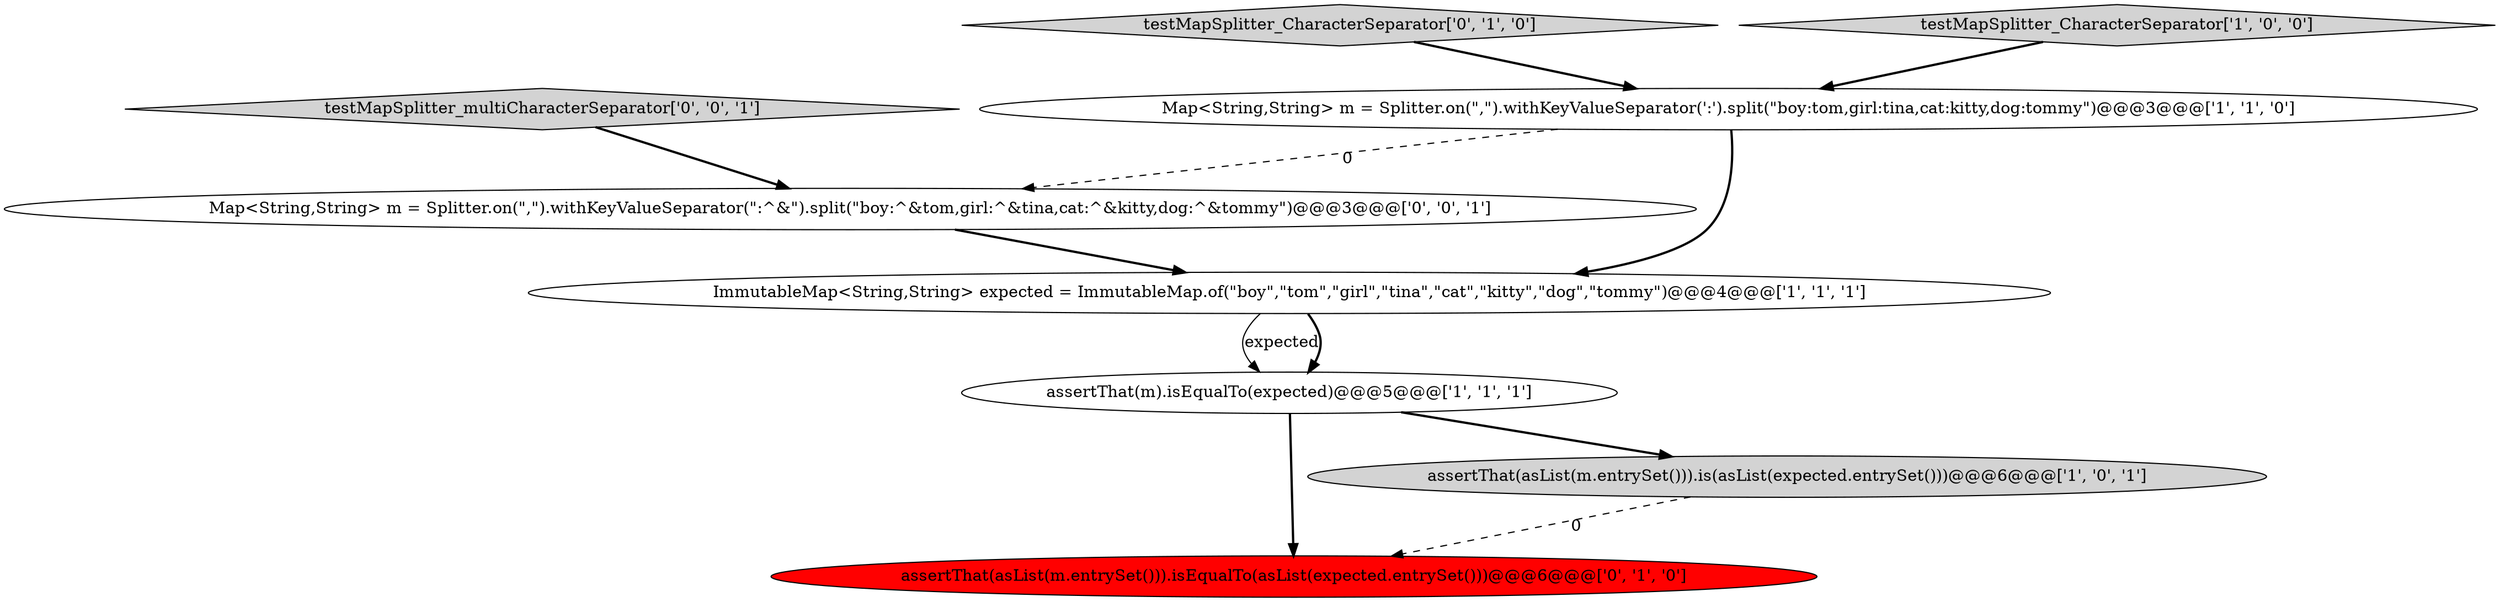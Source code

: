digraph {
1 [style = filled, label = "Map<String,String> m = Splitter.on(\",\").withKeyValueSeparator(':').split(\"boy:tom,girl:tina,cat:kitty,dog:tommy\")@@@3@@@['1', '1', '0']", fillcolor = white, shape = ellipse image = "AAA0AAABBB1BBB"];
8 [style = filled, label = "Map<String,String> m = Splitter.on(\",\").withKeyValueSeparator(\":^&\").split(\"boy:^&tom,girl:^&tina,cat:^&kitty,dog:^&tommy\")@@@3@@@['0', '0', '1']", fillcolor = white, shape = ellipse image = "AAA0AAABBB3BBB"];
6 [style = filled, label = "testMapSplitter_CharacterSeparator['0', '1', '0']", fillcolor = lightgray, shape = diamond image = "AAA0AAABBB2BBB"];
5 [style = filled, label = "assertThat(asList(m.entrySet())).isEqualTo(asList(expected.entrySet()))@@@6@@@['0', '1', '0']", fillcolor = red, shape = ellipse image = "AAA1AAABBB2BBB"];
4 [style = filled, label = "assertThat(asList(m.entrySet())).is(asList(expected.entrySet()))@@@6@@@['1', '0', '1']", fillcolor = lightgray, shape = ellipse image = "AAA0AAABBB1BBB"];
3 [style = filled, label = "testMapSplitter_CharacterSeparator['1', '0', '0']", fillcolor = lightgray, shape = diamond image = "AAA0AAABBB1BBB"];
0 [style = filled, label = "assertThat(m).isEqualTo(expected)@@@5@@@['1', '1', '1']", fillcolor = white, shape = ellipse image = "AAA0AAABBB1BBB"];
2 [style = filled, label = "ImmutableMap<String,String> expected = ImmutableMap.of(\"boy\",\"tom\",\"girl\",\"tina\",\"cat\",\"kitty\",\"dog\",\"tommy\")@@@4@@@['1', '1', '1']", fillcolor = white, shape = ellipse image = "AAA0AAABBB1BBB"];
7 [style = filled, label = "testMapSplitter_multiCharacterSeparator['0', '0', '1']", fillcolor = lightgray, shape = diamond image = "AAA0AAABBB3BBB"];
4->5 [style = dashed, label="0"];
2->0 [style = solid, label="expected"];
6->1 [style = bold, label=""];
1->8 [style = dashed, label="0"];
1->2 [style = bold, label=""];
2->0 [style = bold, label=""];
3->1 [style = bold, label=""];
8->2 [style = bold, label=""];
7->8 [style = bold, label=""];
0->4 [style = bold, label=""];
0->5 [style = bold, label=""];
}
